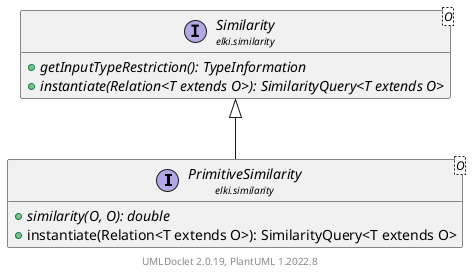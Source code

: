 @startuml
    remove .*\.(Instance|Par|Parameterizer|Factory)$
    set namespaceSeparator none
    hide empty fields
    hide empty methods

    interface "<size:14>PrimitiveSimilarity\n<size:10>elki.similarity" as elki.similarity.PrimitiveSimilarity<O> [[PrimitiveSimilarity.html]] {
        {abstract} +similarity(O, O): double
        +instantiate(Relation<T extends O>): SimilarityQuery<T extends O>
    }

    interface "<size:14>Similarity\n<size:10>elki.similarity" as elki.similarity.Similarity<O> [[Similarity.html]] {
        {abstract} +getInputTypeRestriction(): TypeInformation
        {abstract} +instantiate(Relation<T extends O>): SimilarityQuery<T extends O>
    }

    elki.similarity.Similarity <|-- elki.similarity.PrimitiveSimilarity

    center footer UMLDoclet 2.0.19, PlantUML 1.2022.8
@enduml
